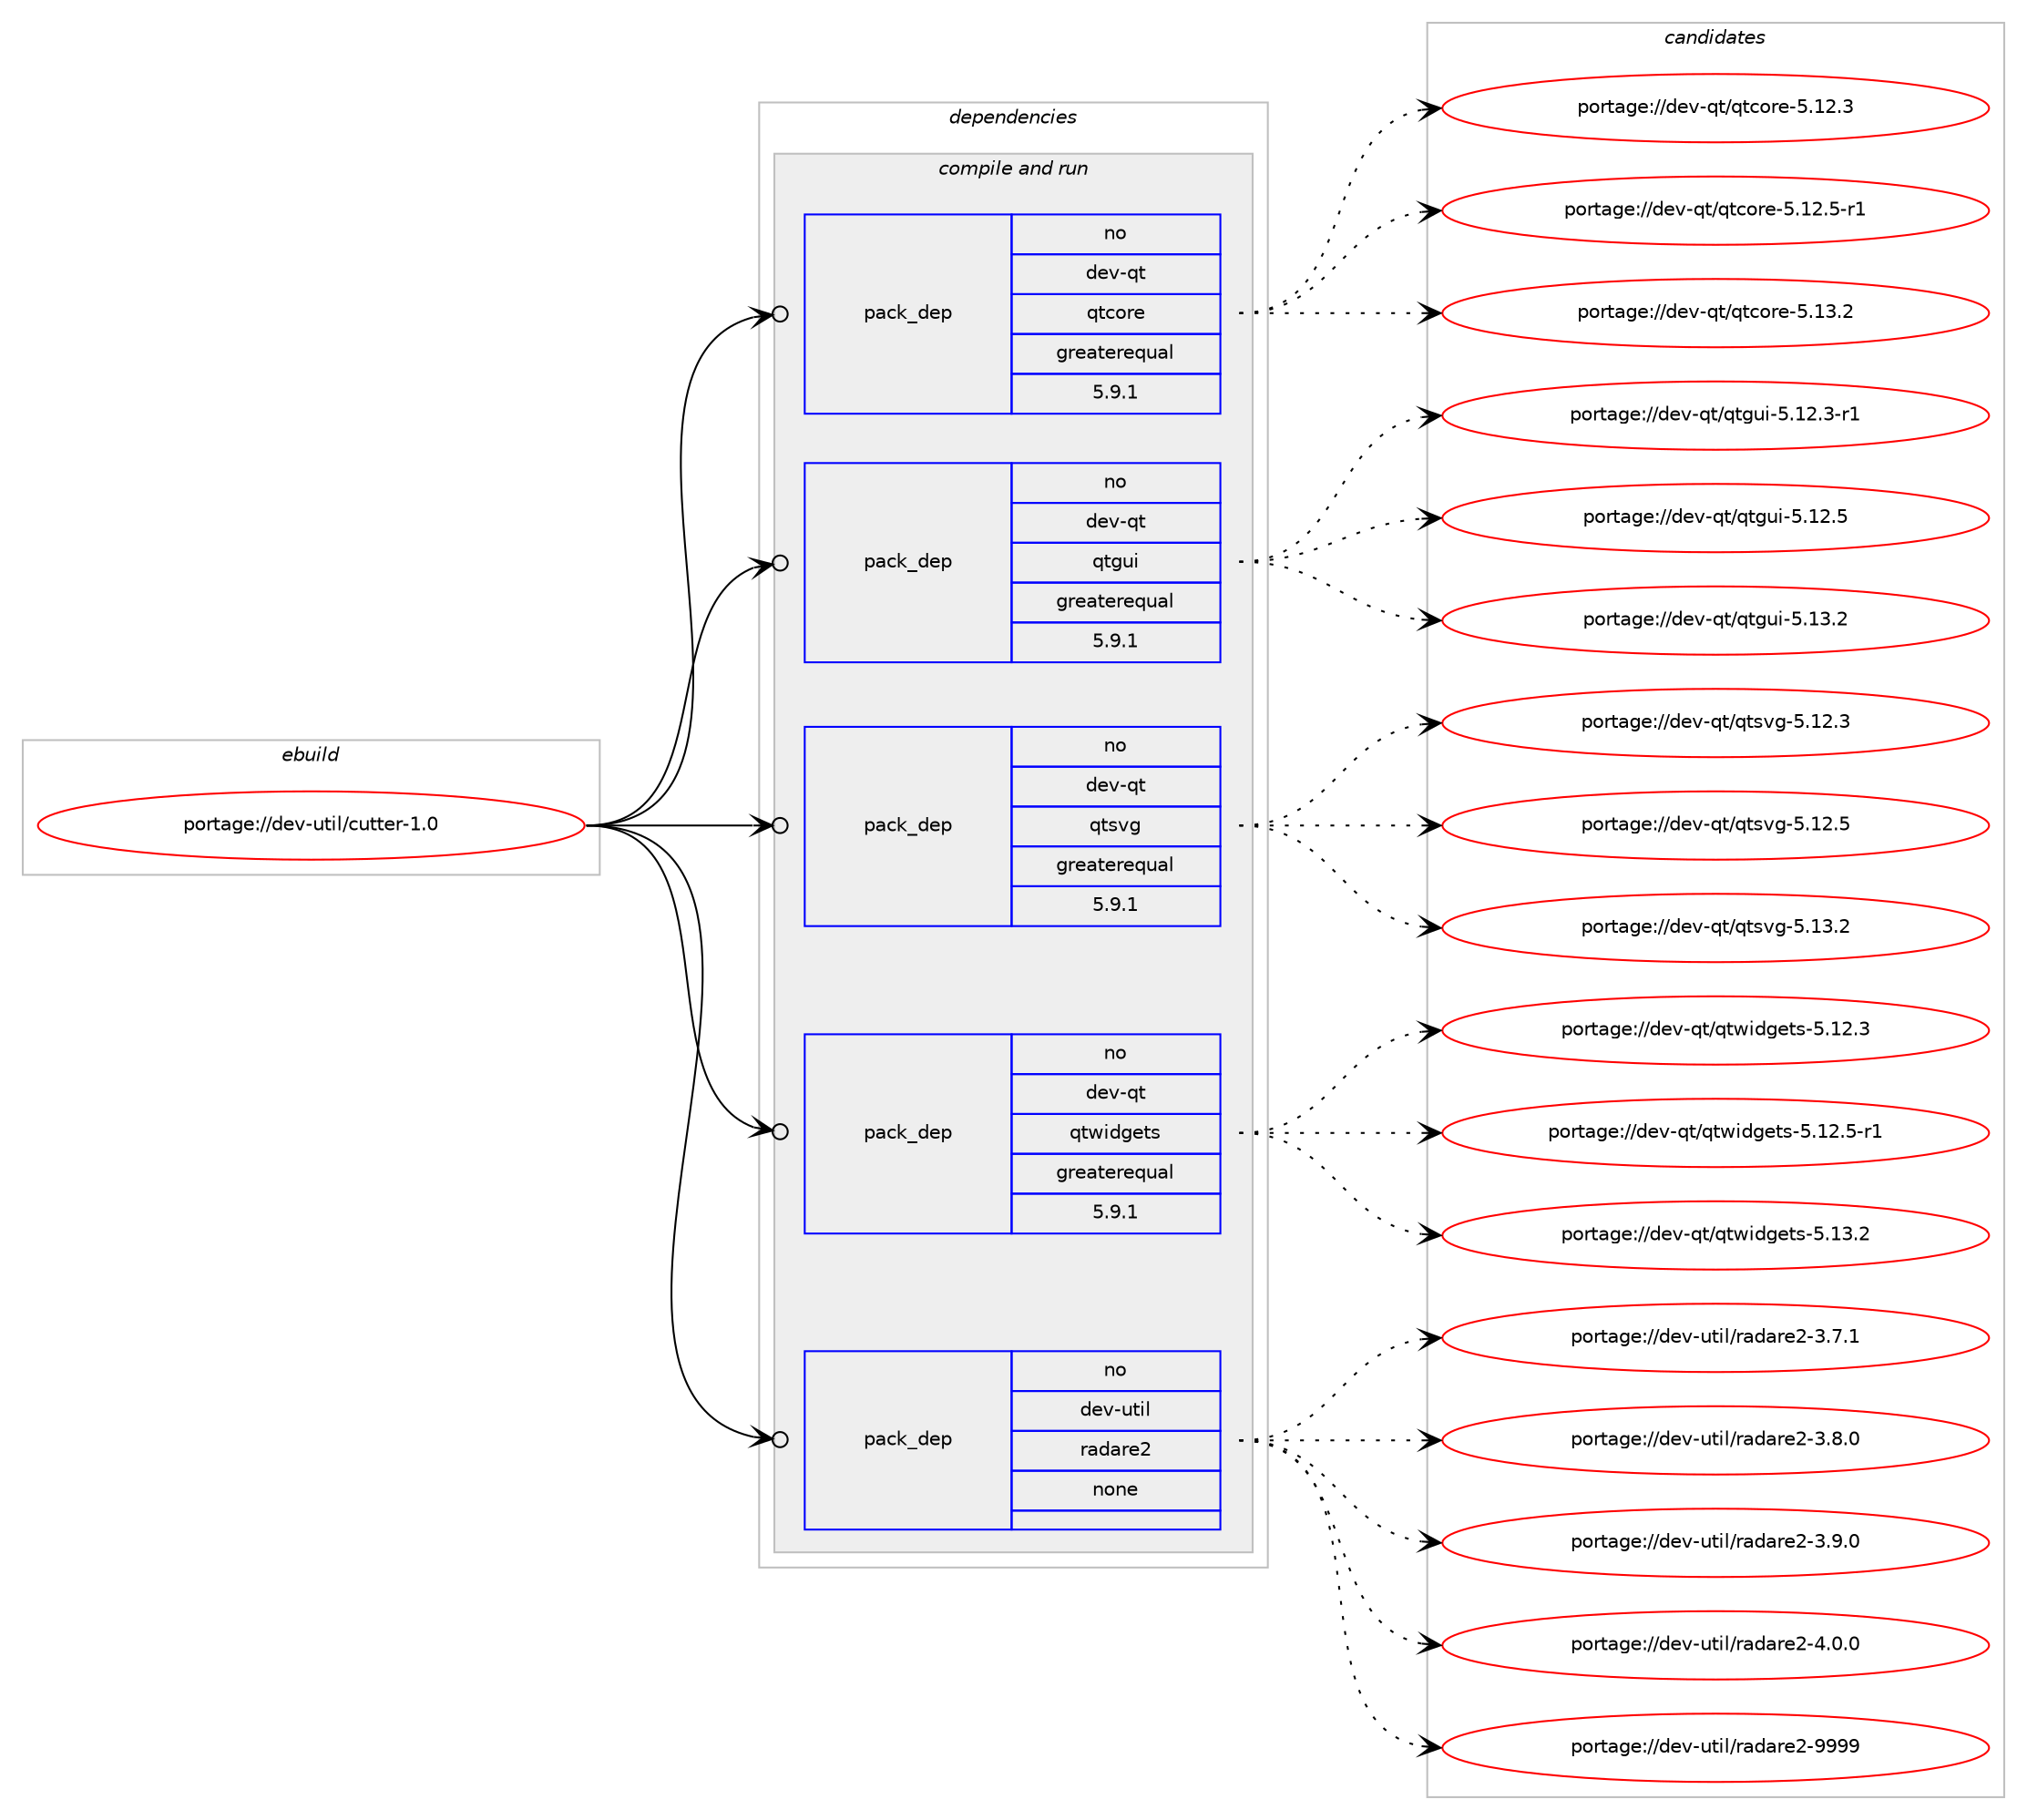 digraph prolog {

# *************
# Graph options
# *************

newrank=true;
concentrate=true;
compound=true;
graph [rankdir=LR,fontname=Helvetica,fontsize=10,ranksep=1.5];#, ranksep=2.5, nodesep=0.2];
edge  [arrowhead=vee];
node  [fontname=Helvetica,fontsize=10];

# **********
# The ebuild
# **********

subgraph cluster_leftcol {
color=gray;
rank=same;
label=<<i>ebuild</i>>;
id [label="portage://dev-util/cutter-1.0", color=red, width=4, href="../dev-util/cutter-1.0.svg"];
}

# ****************
# The dependencies
# ****************

subgraph cluster_midcol {
color=gray;
label=<<i>dependencies</i>>;
subgraph cluster_compile {
fillcolor="#eeeeee";
style=filled;
label=<<i>compile</i>>;
}
subgraph cluster_compileandrun {
fillcolor="#eeeeee";
style=filled;
label=<<i>compile and run</i>>;
subgraph pack186688 {
dependency261223 [label=<<TABLE BORDER="0" CELLBORDER="1" CELLSPACING="0" CELLPADDING="4" WIDTH="220"><TR><TD ROWSPAN="6" CELLPADDING="30">pack_dep</TD></TR><TR><TD WIDTH="110">no</TD></TR><TR><TD>dev-qt</TD></TR><TR><TD>qtcore</TD></TR><TR><TD>greaterequal</TD></TR><TR><TD>5.9.1</TD></TR></TABLE>>, shape=none, color=blue];
}
id:e -> dependency261223:w [weight=20,style="solid",arrowhead="odotvee"];
subgraph pack186689 {
dependency261224 [label=<<TABLE BORDER="0" CELLBORDER="1" CELLSPACING="0" CELLPADDING="4" WIDTH="220"><TR><TD ROWSPAN="6" CELLPADDING="30">pack_dep</TD></TR><TR><TD WIDTH="110">no</TD></TR><TR><TD>dev-qt</TD></TR><TR><TD>qtgui</TD></TR><TR><TD>greaterequal</TD></TR><TR><TD>5.9.1</TD></TR></TABLE>>, shape=none, color=blue];
}
id:e -> dependency261224:w [weight=20,style="solid",arrowhead="odotvee"];
subgraph pack186690 {
dependency261225 [label=<<TABLE BORDER="0" CELLBORDER="1" CELLSPACING="0" CELLPADDING="4" WIDTH="220"><TR><TD ROWSPAN="6" CELLPADDING="30">pack_dep</TD></TR><TR><TD WIDTH="110">no</TD></TR><TR><TD>dev-qt</TD></TR><TR><TD>qtsvg</TD></TR><TR><TD>greaterequal</TD></TR><TR><TD>5.9.1</TD></TR></TABLE>>, shape=none, color=blue];
}
id:e -> dependency261225:w [weight=20,style="solid",arrowhead="odotvee"];
subgraph pack186691 {
dependency261226 [label=<<TABLE BORDER="0" CELLBORDER="1" CELLSPACING="0" CELLPADDING="4" WIDTH="220"><TR><TD ROWSPAN="6" CELLPADDING="30">pack_dep</TD></TR><TR><TD WIDTH="110">no</TD></TR><TR><TD>dev-qt</TD></TR><TR><TD>qtwidgets</TD></TR><TR><TD>greaterequal</TD></TR><TR><TD>5.9.1</TD></TR></TABLE>>, shape=none, color=blue];
}
id:e -> dependency261226:w [weight=20,style="solid",arrowhead="odotvee"];
subgraph pack186692 {
dependency261227 [label=<<TABLE BORDER="0" CELLBORDER="1" CELLSPACING="0" CELLPADDING="4" WIDTH="220"><TR><TD ROWSPAN="6" CELLPADDING="30">pack_dep</TD></TR><TR><TD WIDTH="110">no</TD></TR><TR><TD>dev-util</TD></TR><TR><TD>radare2</TD></TR><TR><TD>none</TD></TR><TR><TD></TD></TR></TABLE>>, shape=none, color=blue];
}
id:e -> dependency261227:w [weight=20,style="solid",arrowhead="odotvee"];
}
subgraph cluster_run {
fillcolor="#eeeeee";
style=filled;
label=<<i>run</i>>;
}
}

# **************
# The candidates
# **************

subgraph cluster_choices {
rank=same;
color=gray;
label=<<i>candidates</i>>;

subgraph choice186688 {
color=black;
nodesep=1;
choiceportage10010111845113116471131169911111410145534649504651 [label="portage://dev-qt/qtcore-5.12.3", color=red, width=4,href="../dev-qt/qtcore-5.12.3.svg"];
choiceportage100101118451131164711311699111114101455346495046534511449 [label="portage://dev-qt/qtcore-5.12.5-r1", color=red, width=4,href="../dev-qt/qtcore-5.12.5-r1.svg"];
choiceportage10010111845113116471131169911111410145534649514650 [label="portage://dev-qt/qtcore-5.13.2", color=red, width=4,href="../dev-qt/qtcore-5.13.2.svg"];
dependency261223:e -> choiceportage10010111845113116471131169911111410145534649504651:w [style=dotted,weight="100"];
dependency261223:e -> choiceportage100101118451131164711311699111114101455346495046534511449:w [style=dotted,weight="100"];
dependency261223:e -> choiceportage10010111845113116471131169911111410145534649514650:w [style=dotted,weight="100"];
}
subgraph choice186689 {
color=black;
nodesep=1;
choiceportage1001011184511311647113116103117105455346495046514511449 [label="portage://dev-qt/qtgui-5.12.3-r1", color=red, width=4,href="../dev-qt/qtgui-5.12.3-r1.svg"];
choiceportage100101118451131164711311610311710545534649504653 [label="portage://dev-qt/qtgui-5.12.5", color=red, width=4,href="../dev-qt/qtgui-5.12.5.svg"];
choiceportage100101118451131164711311610311710545534649514650 [label="portage://dev-qt/qtgui-5.13.2", color=red, width=4,href="../dev-qt/qtgui-5.13.2.svg"];
dependency261224:e -> choiceportage1001011184511311647113116103117105455346495046514511449:w [style=dotted,weight="100"];
dependency261224:e -> choiceportage100101118451131164711311610311710545534649504653:w [style=dotted,weight="100"];
dependency261224:e -> choiceportage100101118451131164711311610311710545534649514650:w [style=dotted,weight="100"];
}
subgraph choice186690 {
color=black;
nodesep=1;
choiceportage100101118451131164711311611511810345534649504651 [label="portage://dev-qt/qtsvg-5.12.3", color=red, width=4,href="../dev-qt/qtsvg-5.12.3.svg"];
choiceportage100101118451131164711311611511810345534649504653 [label="portage://dev-qt/qtsvg-5.12.5", color=red, width=4,href="../dev-qt/qtsvg-5.12.5.svg"];
choiceportage100101118451131164711311611511810345534649514650 [label="portage://dev-qt/qtsvg-5.13.2", color=red, width=4,href="../dev-qt/qtsvg-5.13.2.svg"];
dependency261225:e -> choiceportage100101118451131164711311611511810345534649504651:w [style=dotted,weight="100"];
dependency261225:e -> choiceportage100101118451131164711311611511810345534649504653:w [style=dotted,weight="100"];
dependency261225:e -> choiceportage100101118451131164711311611511810345534649514650:w [style=dotted,weight="100"];
}
subgraph choice186691 {
color=black;
nodesep=1;
choiceportage100101118451131164711311611910510010310111611545534649504651 [label="portage://dev-qt/qtwidgets-5.12.3", color=red, width=4,href="../dev-qt/qtwidgets-5.12.3.svg"];
choiceportage1001011184511311647113116119105100103101116115455346495046534511449 [label="portage://dev-qt/qtwidgets-5.12.5-r1", color=red, width=4,href="../dev-qt/qtwidgets-5.12.5-r1.svg"];
choiceportage100101118451131164711311611910510010310111611545534649514650 [label="portage://dev-qt/qtwidgets-5.13.2", color=red, width=4,href="../dev-qt/qtwidgets-5.13.2.svg"];
dependency261226:e -> choiceportage100101118451131164711311611910510010310111611545534649504651:w [style=dotted,weight="100"];
dependency261226:e -> choiceportage1001011184511311647113116119105100103101116115455346495046534511449:w [style=dotted,weight="100"];
dependency261226:e -> choiceportage100101118451131164711311611910510010310111611545534649514650:w [style=dotted,weight="100"];
}
subgraph choice186692 {
color=black;
nodesep=1;
choiceportage1001011184511711610510847114971009711410150455146554649 [label="portage://dev-util/radare2-3.7.1", color=red, width=4,href="../dev-util/radare2-3.7.1.svg"];
choiceportage1001011184511711610510847114971009711410150455146564648 [label="portage://dev-util/radare2-3.8.0", color=red, width=4,href="../dev-util/radare2-3.8.0.svg"];
choiceportage1001011184511711610510847114971009711410150455146574648 [label="portage://dev-util/radare2-3.9.0", color=red, width=4,href="../dev-util/radare2-3.9.0.svg"];
choiceportage1001011184511711610510847114971009711410150455246484648 [label="portage://dev-util/radare2-4.0.0", color=red, width=4,href="../dev-util/radare2-4.0.0.svg"];
choiceportage10010111845117116105108471149710097114101504557575757 [label="portage://dev-util/radare2-9999", color=red, width=4,href="../dev-util/radare2-9999.svg"];
dependency261227:e -> choiceportage1001011184511711610510847114971009711410150455146554649:w [style=dotted,weight="100"];
dependency261227:e -> choiceportage1001011184511711610510847114971009711410150455146564648:w [style=dotted,weight="100"];
dependency261227:e -> choiceportage1001011184511711610510847114971009711410150455146574648:w [style=dotted,weight="100"];
dependency261227:e -> choiceportage1001011184511711610510847114971009711410150455246484648:w [style=dotted,weight="100"];
dependency261227:e -> choiceportage10010111845117116105108471149710097114101504557575757:w [style=dotted,weight="100"];
}
}

}
